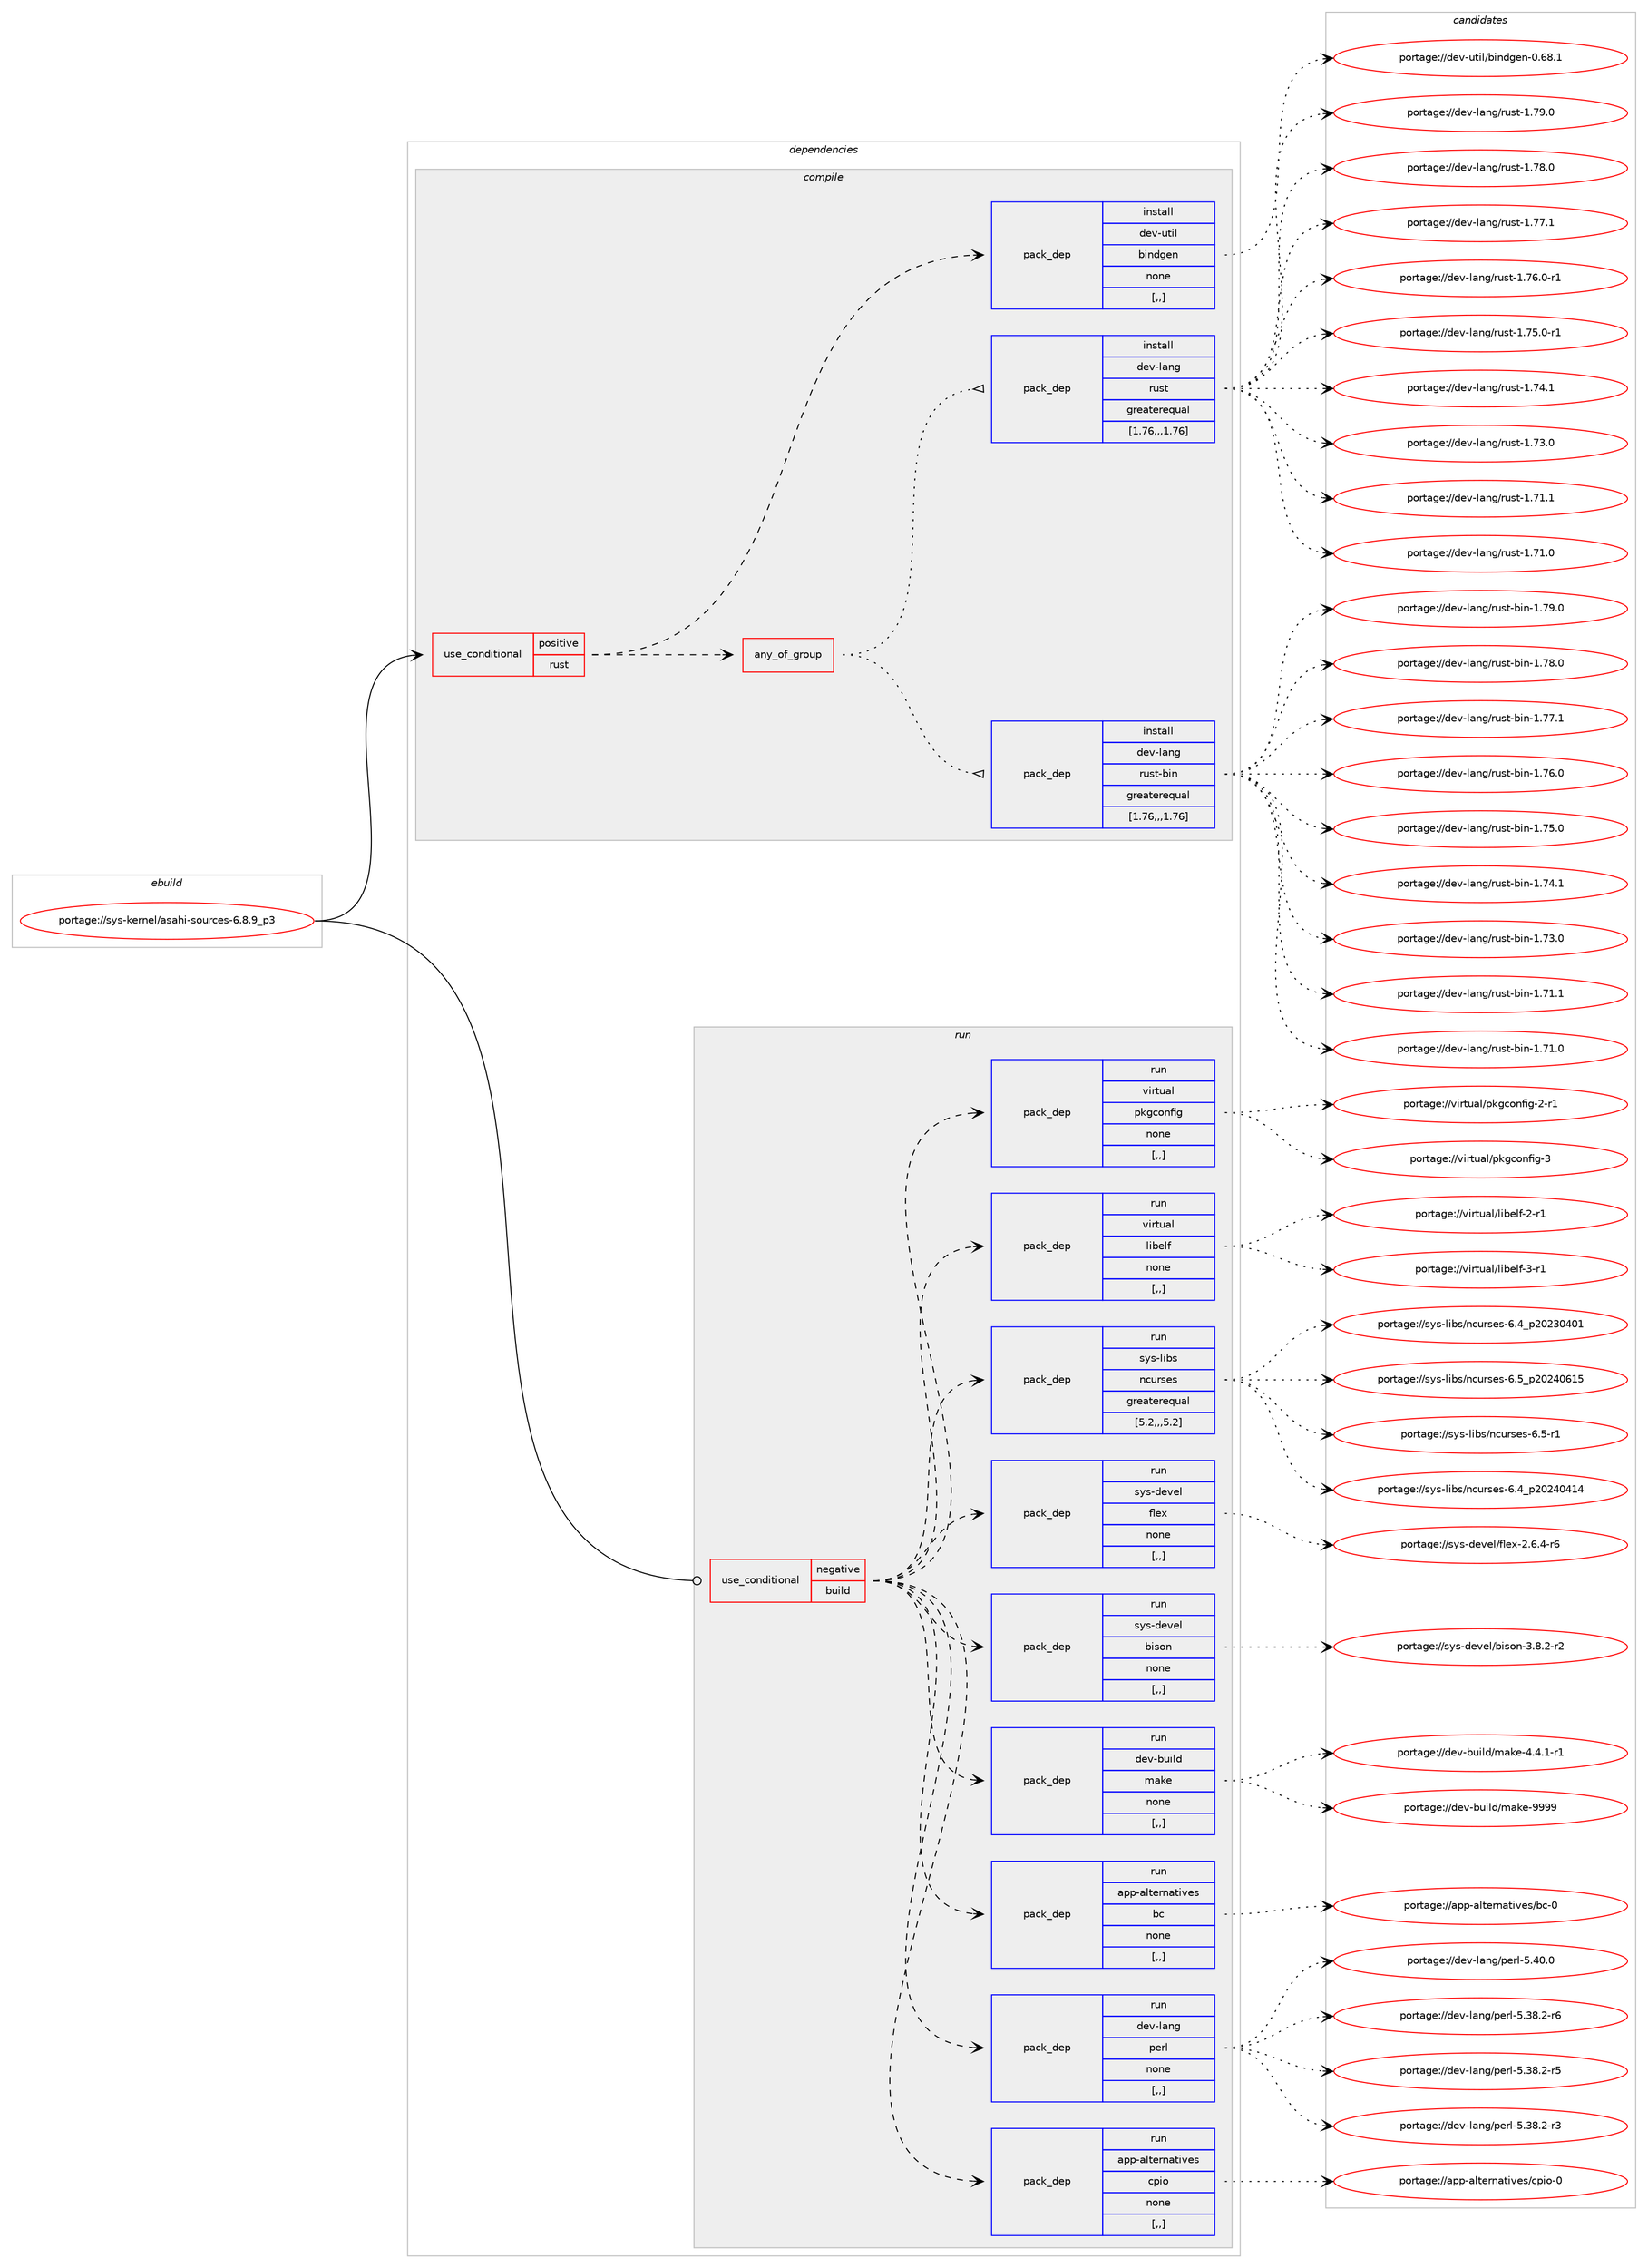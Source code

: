 digraph prolog {

# *************
# Graph options
# *************

newrank=true;
concentrate=true;
compound=true;
graph [rankdir=LR,fontname=Helvetica,fontsize=10,ranksep=1.5];#, ranksep=2.5, nodesep=0.2];
edge  [arrowhead=vee];
node  [fontname=Helvetica,fontsize=10];

# **********
# The ebuild
# **********

subgraph cluster_leftcol {
color=gray;
rank=same;
label=<<i>ebuild</i>>;
id [label="portage://sys-kernel/asahi-sources-6.8.9_p3", color=red, width=4, href="../sys-kernel/asahi-sources-6.8.9_p3.svg"];
}

# ****************
# The dependencies
# ****************

subgraph cluster_midcol {
color=gray;
label=<<i>dependencies</i>>;
subgraph cluster_compile {
fillcolor="#eeeeee";
style=filled;
label=<<i>compile</i>>;
subgraph cond116319 {
dependency435824 [label=<<TABLE BORDER="0" CELLBORDER="1" CELLSPACING="0" CELLPADDING="4"><TR><TD ROWSPAN="3" CELLPADDING="10">use_conditional</TD></TR><TR><TD>positive</TD></TR><TR><TD>rust</TD></TR></TABLE>>, shape=none, color=red];
subgraph any2749 {
dependency435825 [label=<<TABLE BORDER="0" CELLBORDER="1" CELLSPACING="0" CELLPADDING="4"><TR><TD CELLPADDING="10">any_of_group</TD></TR></TABLE>>, shape=none, color=red];subgraph pack316529 {
dependency435826 [label=<<TABLE BORDER="0" CELLBORDER="1" CELLSPACING="0" CELLPADDING="4" WIDTH="220"><TR><TD ROWSPAN="6" CELLPADDING="30">pack_dep</TD></TR><TR><TD WIDTH="110">install</TD></TR><TR><TD>dev-lang</TD></TR><TR><TD>rust-bin</TD></TR><TR><TD>greaterequal</TD></TR><TR><TD>[1.76,,,1.76]</TD></TR></TABLE>>, shape=none, color=blue];
}
dependency435825:e -> dependency435826:w [weight=20,style="dotted",arrowhead="oinv"];
subgraph pack316530 {
dependency435827 [label=<<TABLE BORDER="0" CELLBORDER="1" CELLSPACING="0" CELLPADDING="4" WIDTH="220"><TR><TD ROWSPAN="6" CELLPADDING="30">pack_dep</TD></TR><TR><TD WIDTH="110">install</TD></TR><TR><TD>dev-lang</TD></TR><TR><TD>rust</TD></TR><TR><TD>greaterequal</TD></TR><TR><TD>[1.76,,,1.76]</TD></TR></TABLE>>, shape=none, color=blue];
}
dependency435825:e -> dependency435827:w [weight=20,style="dotted",arrowhead="oinv"];
}
dependency435824:e -> dependency435825:w [weight=20,style="dashed",arrowhead="vee"];
subgraph pack316531 {
dependency435828 [label=<<TABLE BORDER="0" CELLBORDER="1" CELLSPACING="0" CELLPADDING="4" WIDTH="220"><TR><TD ROWSPAN="6" CELLPADDING="30">pack_dep</TD></TR><TR><TD WIDTH="110">install</TD></TR><TR><TD>dev-util</TD></TR><TR><TD>bindgen</TD></TR><TR><TD>none</TD></TR><TR><TD>[,,]</TD></TR></TABLE>>, shape=none, color=blue];
}
dependency435824:e -> dependency435828:w [weight=20,style="dashed",arrowhead="vee"];
}
id:e -> dependency435824:w [weight=20,style="solid",arrowhead="vee"];
}
subgraph cluster_compileandrun {
fillcolor="#eeeeee";
style=filled;
label=<<i>compile and run</i>>;
}
subgraph cluster_run {
fillcolor="#eeeeee";
style=filled;
label=<<i>run</i>>;
subgraph cond116320 {
dependency435829 [label=<<TABLE BORDER="0" CELLBORDER="1" CELLSPACING="0" CELLPADDING="4"><TR><TD ROWSPAN="3" CELLPADDING="10">use_conditional</TD></TR><TR><TD>negative</TD></TR><TR><TD>build</TD></TR></TABLE>>, shape=none, color=red];
subgraph pack316532 {
dependency435830 [label=<<TABLE BORDER="0" CELLBORDER="1" CELLSPACING="0" CELLPADDING="4" WIDTH="220"><TR><TD ROWSPAN="6" CELLPADDING="30">pack_dep</TD></TR><TR><TD WIDTH="110">run</TD></TR><TR><TD>app-alternatives</TD></TR><TR><TD>cpio</TD></TR><TR><TD>none</TD></TR><TR><TD>[,,]</TD></TR></TABLE>>, shape=none, color=blue];
}
dependency435829:e -> dependency435830:w [weight=20,style="dashed",arrowhead="vee"];
subgraph pack316533 {
dependency435831 [label=<<TABLE BORDER="0" CELLBORDER="1" CELLSPACING="0" CELLPADDING="4" WIDTH="220"><TR><TD ROWSPAN="6" CELLPADDING="30">pack_dep</TD></TR><TR><TD WIDTH="110">run</TD></TR><TR><TD>dev-lang</TD></TR><TR><TD>perl</TD></TR><TR><TD>none</TD></TR><TR><TD>[,,]</TD></TR></TABLE>>, shape=none, color=blue];
}
dependency435829:e -> dependency435831:w [weight=20,style="dashed",arrowhead="vee"];
subgraph pack316534 {
dependency435832 [label=<<TABLE BORDER="0" CELLBORDER="1" CELLSPACING="0" CELLPADDING="4" WIDTH="220"><TR><TD ROWSPAN="6" CELLPADDING="30">pack_dep</TD></TR><TR><TD WIDTH="110">run</TD></TR><TR><TD>app-alternatives</TD></TR><TR><TD>bc</TD></TR><TR><TD>none</TD></TR><TR><TD>[,,]</TD></TR></TABLE>>, shape=none, color=blue];
}
dependency435829:e -> dependency435832:w [weight=20,style="dashed",arrowhead="vee"];
subgraph pack316535 {
dependency435833 [label=<<TABLE BORDER="0" CELLBORDER="1" CELLSPACING="0" CELLPADDING="4" WIDTH="220"><TR><TD ROWSPAN="6" CELLPADDING="30">pack_dep</TD></TR><TR><TD WIDTH="110">run</TD></TR><TR><TD>dev-build</TD></TR><TR><TD>make</TD></TR><TR><TD>none</TD></TR><TR><TD>[,,]</TD></TR></TABLE>>, shape=none, color=blue];
}
dependency435829:e -> dependency435833:w [weight=20,style="dashed",arrowhead="vee"];
subgraph pack316536 {
dependency435834 [label=<<TABLE BORDER="0" CELLBORDER="1" CELLSPACING="0" CELLPADDING="4" WIDTH="220"><TR><TD ROWSPAN="6" CELLPADDING="30">pack_dep</TD></TR><TR><TD WIDTH="110">run</TD></TR><TR><TD>sys-devel</TD></TR><TR><TD>bison</TD></TR><TR><TD>none</TD></TR><TR><TD>[,,]</TD></TR></TABLE>>, shape=none, color=blue];
}
dependency435829:e -> dependency435834:w [weight=20,style="dashed",arrowhead="vee"];
subgraph pack316537 {
dependency435835 [label=<<TABLE BORDER="0" CELLBORDER="1" CELLSPACING="0" CELLPADDING="4" WIDTH="220"><TR><TD ROWSPAN="6" CELLPADDING="30">pack_dep</TD></TR><TR><TD WIDTH="110">run</TD></TR><TR><TD>sys-devel</TD></TR><TR><TD>flex</TD></TR><TR><TD>none</TD></TR><TR><TD>[,,]</TD></TR></TABLE>>, shape=none, color=blue];
}
dependency435829:e -> dependency435835:w [weight=20,style="dashed",arrowhead="vee"];
subgraph pack316538 {
dependency435836 [label=<<TABLE BORDER="0" CELLBORDER="1" CELLSPACING="0" CELLPADDING="4" WIDTH="220"><TR><TD ROWSPAN="6" CELLPADDING="30">pack_dep</TD></TR><TR><TD WIDTH="110">run</TD></TR><TR><TD>sys-libs</TD></TR><TR><TD>ncurses</TD></TR><TR><TD>greaterequal</TD></TR><TR><TD>[5.2,,,5.2]</TD></TR></TABLE>>, shape=none, color=blue];
}
dependency435829:e -> dependency435836:w [weight=20,style="dashed",arrowhead="vee"];
subgraph pack316539 {
dependency435837 [label=<<TABLE BORDER="0" CELLBORDER="1" CELLSPACING="0" CELLPADDING="4" WIDTH="220"><TR><TD ROWSPAN="6" CELLPADDING="30">pack_dep</TD></TR><TR><TD WIDTH="110">run</TD></TR><TR><TD>virtual</TD></TR><TR><TD>libelf</TD></TR><TR><TD>none</TD></TR><TR><TD>[,,]</TD></TR></TABLE>>, shape=none, color=blue];
}
dependency435829:e -> dependency435837:w [weight=20,style="dashed",arrowhead="vee"];
subgraph pack316540 {
dependency435838 [label=<<TABLE BORDER="0" CELLBORDER="1" CELLSPACING="0" CELLPADDING="4" WIDTH="220"><TR><TD ROWSPAN="6" CELLPADDING="30">pack_dep</TD></TR><TR><TD WIDTH="110">run</TD></TR><TR><TD>virtual</TD></TR><TR><TD>pkgconfig</TD></TR><TR><TD>none</TD></TR><TR><TD>[,,]</TD></TR></TABLE>>, shape=none, color=blue];
}
dependency435829:e -> dependency435838:w [weight=20,style="dashed",arrowhead="vee"];
}
id:e -> dependency435829:w [weight=20,style="solid",arrowhead="odot"];
}
}

# **************
# The candidates
# **************

subgraph cluster_choices {
rank=same;
color=gray;
label=<<i>candidates</i>>;

subgraph choice316529 {
color=black;
nodesep=1;
choice100101118451089711010347114117115116459810511045494655574648 [label="portage://dev-lang/rust-bin-1.79.0", color=red, width=4,href="../dev-lang/rust-bin-1.79.0.svg"];
choice100101118451089711010347114117115116459810511045494655564648 [label="portage://dev-lang/rust-bin-1.78.0", color=red, width=4,href="../dev-lang/rust-bin-1.78.0.svg"];
choice100101118451089711010347114117115116459810511045494655554649 [label="portage://dev-lang/rust-bin-1.77.1", color=red, width=4,href="../dev-lang/rust-bin-1.77.1.svg"];
choice100101118451089711010347114117115116459810511045494655544648 [label="portage://dev-lang/rust-bin-1.76.0", color=red, width=4,href="../dev-lang/rust-bin-1.76.0.svg"];
choice100101118451089711010347114117115116459810511045494655534648 [label="portage://dev-lang/rust-bin-1.75.0", color=red, width=4,href="../dev-lang/rust-bin-1.75.0.svg"];
choice100101118451089711010347114117115116459810511045494655524649 [label="portage://dev-lang/rust-bin-1.74.1", color=red, width=4,href="../dev-lang/rust-bin-1.74.1.svg"];
choice100101118451089711010347114117115116459810511045494655514648 [label="portage://dev-lang/rust-bin-1.73.0", color=red, width=4,href="../dev-lang/rust-bin-1.73.0.svg"];
choice100101118451089711010347114117115116459810511045494655494649 [label="portage://dev-lang/rust-bin-1.71.1", color=red, width=4,href="../dev-lang/rust-bin-1.71.1.svg"];
choice100101118451089711010347114117115116459810511045494655494648 [label="portage://dev-lang/rust-bin-1.71.0", color=red, width=4,href="../dev-lang/rust-bin-1.71.0.svg"];
dependency435826:e -> choice100101118451089711010347114117115116459810511045494655574648:w [style=dotted,weight="100"];
dependency435826:e -> choice100101118451089711010347114117115116459810511045494655564648:w [style=dotted,weight="100"];
dependency435826:e -> choice100101118451089711010347114117115116459810511045494655554649:w [style=dotted,weight="100"];
dependency435826:e -> choice100101118451089711010347114117115116459810511045494655544648:w [style=dotted,weight="100"];
dependency435826:e -> choice100101118451089711010347114117115116459810511045494655534648:w [style=dotted,weight="100"];
dependency435826:e -> choice100101118451089711010347114117115116459810511045494655524649:w [style=dotted,weight="100"];
dependency435826:e -> choice100101118451089711010347114117115116459810511045494655514648:w [style=dotted,weight="100"];
dependency435826:e -> choice100101118451089711010347114117115116459810511045494655494649:w [style=dotted,weight="100"];
dependency435826:e -> choice100101118451089711010347114117115116459810511045494655494648:w [style=dotted,weight="100"];
}
subgraph choice316530 {
color=black;
nodesep=1;
choice10010111845108971101034711411711511645494655574648 [label="portage://dev-lang/rust-1.79.0", color=red, width=4,href="../dev-lang/rust-1.79.0.svg"];
choice10010111845108971101034711411711511645494655564648 [label="portage://dev-lang/rust-1.78.0", color=red, width=4,href="../dev-lang/rust-1.78.0.svg"];
choice10010111845108971101034711411711511645494655554649 [label="portage://dev-lang/rust-1.77.1", color=red, width=4,href="../dev-lang/rust-1.77.1.svg"];
choice100101118451089711010347114117115116454946555446484511449 [label="portage://dev-lang/rust-1.76.0-r1", color=red, width=4,href="../dev-lang/rust-1.76.0-r1.svg"];
choice100101118451089711010347114117115116454946555346484511449 [label="portage://dev-lang/rust-1.75.0-r1", color=red, width=4,href="../dev-lang/rust-1.75.0-r1.svg"];
choice10010111845108971101034711411711511645494655524649 [label="portage://dev-lang/rust-1.74.1", color=red, width=4,href="../dev-lang/rust-1.74.1.svg"];
choice10010111845108971101034711411711511645494655514648 [label="portage://dev-lang/rust-1.73.0", color=red, width=4,href="../dev-lang/rust-1.73.0.svg"];
choice10010111845108971101034711411711511645494655494649 [label="portage://dev-lang/rust-1.71.1", color=red, width=4,href="../dev-lang/rust-1.71.1.svg"];
choice10010111845108971101034711411711511645494655494648 [label="portage://dev-lang/rust-1.71.0", color=red, width=4,href="../dev-lang/rust-1.71.0.svg"];
dependency435827:e -> choice10010111845108971101034711411711511645494655574648:w [style=dotted,weight="100"];
dependency435827:e -> choice10010111845108971101034711411711511645494655564648:w [style=dotted,weight="100"];
dependency435827:e -> choice10010111845108971101034711411711511645494655554649:w [style=dotted,weight="100"];
dependency435827:e -> choice100101118451089711010347114117115116454946555446484511449:w [style=dotted,weight="100"];
dependency435827:e -> choice100101118451089711010347114117115116454946555346484511449:w [style=dotted,weight="100"];
dependency435827:e -> choice10010111845108971101034711411711511645494655524649:w [style=dotted,weight="100"];
dependency435827:e -> choice10010111845108971101034711411711511645494655514648:w [style=dotted,weight="100"];
dependency435827:e -> choice10010111845108971101034711411711511645494655494649:w [style=dotted,weight="100"];
dependency435827:e -> choice10010111845108971101034711411711511645494655494648:w [style=dotted,weight="100"];
}
subgraph choice316531 {
color=black;
nodesep=1;
choice10010111845117116105108479810511010010310111045484654564649 [label="portage://dev-util/bindgen-0.68.1", color=red, width=4,href="../dev-util/bindgen-0.68.1.svg"];
dependency435828:e -> choice10010111845117116105108479810511010010310111045484654564649:w [style=dotted,weight="100"];
}
subgraph choice316532 {
color=black;
nodesep=1;
choice9711211245971081161011141109711610511810111547991121051114548 [label="portage://app-alternatives/cpio-0", color=red, width=4,href="../app-alternatives/cpio-0.svg"];
dependency435830:e -> choice9711211245971081161011141109711610511810111547991121051114548:w [style=dotted,weight="100"];
}
subgraph choice316533 {
color=black;
nodesep=1;
choice10010111845108971101034711210111410845534652484648 [label="portage://dev-lang/perl-5.40.0", color=red, width=4,href="../dev-lang/perl-5.40.0.svg"];
choice100101118451089711010347112101114108455346515646504511454 [label="portage://dev-lang/perl-5.38.2-r6", color=red, width=4,href="../dev-lang/perl-5.38.2-r6.svg"];
choice100101118451089711010347112101114108455346515646504511453 [label="portage://dev-lang/perl-5.38.2-r5", color=red, width=4,href="../dev-lang/perl-5.38.2-r5.svg"];
choice100101118451089711010347112101114108455346515646504511451 [label="portage://dev-lang/perl-5.38.2-r3", color=red, width=4,href="../dev-lang/perl-5.38.2-r3.svg"];
dependency435831:e -> choice10010111845108971101034711210111410845534652484648:w [style=dotted,weight="100"];
dependency435831:e -> choice100101118451089711010347112101114108455346515646504511454:w [style=dotted,weight="100"];
dependency435831:e -> choice100101118451089711010347112101114108455346515646504511453:w [style=dotted,weight="100"];
dependency435831:e -> choice100101118451089711010347112101114108455346515646504511451:w [style=dotted,weight="100"];
}
subgraph choice316534 {
color=black;
nodesep=1;
choice971121124597108116101114110971161051181011154798994548 [label="portage://app-alternatives/bc-0", color=red, width=4,href="../app-alternatives/bc-0.svg"];
dependency435832:e -> choice971121124597108116101114110971161051181011154798994548:w [style=dotted,weight="100"];
}
subgraph choice316535 {
color=black;
nodesep=1;
choice100101118459811710510810047109971071014557575757 [label="portage://dev-build/make-9999", color=red, width=4,href="../dev-build/make-9999.svg"];
choice100101118459811710510810047109971071014552465246494511449 [label="portage://dev-build/make-4.4.1-r1", color=red, width=4,href="../dev-build/make-4.4.1-r1.svg"];
dependency435833:e -> choice100101118459811710510810047109971071014557575757:w [style=dotted,weight="100"];
dependency435833:e -> choice100101118459811710510810047109971071014552465246494511449:w [style=dotted,weight="100"];
}
subgraph choice316536 {
color=black;
nodesep=1;
choice1151211154510010111810110847981051151111104551465646504511450 [label="portage://sys-devel/bison-3.8.2-r2", color=red, width=4,href="../sys-devel/bison-3.8.2-r2.svg"];
dependency435834:e -> choice1151211154510010111810110847981051151111104551465646504511450:w [style=dotted,weight="100"];
}
subgraph choice316537 {
color=black;
nodesep=1;
choice11512111545100101118101108471021081011204550465446524511454 [label="portage://sys-devel/flex-2.6.4-r6", color=red, width=4,href="../sys-devel/flex-2.6.4-r6.svg"];
dependency435835:e -> choice11512111545100101118101108471021081011204550465446524511454:w [style=dotted,weight="100"];
}
subgraph choice316538 {
color=black;
nodesep=1;
choice1151211154510810598115471109911711411510111545544653951125048505248544953 [label="portage://sys-libs/ncurses-6.5_p20240615", color=red, width=4,href="../sys-libs/ncurses-6.5_p20240615.svg"];
choice11512111545108105981154711099117114115101115455446534511449 [label="portage://sys-libs/ncurses-6.5-r1", color=red, width=4,href="../sys-libs/ncurses-6.5-r1.svg"];
choice1151211154510810598115471109911711411510111545544652951125048505248524952 [label="portage://sys-libs/ncurses-6.4_p20240414", color=red, width=4,href="../sys-libs/ncurses-6.4_p20240414.svg"];
choice1151211154510810598115471109911711411510111545544652951125048505148524849 [label="portage://sys-libs/ncurses-6.4_p20230401", color=red, width=4,href="../sys-libs/ncurses-6.4_p20230401.svg"];
dependency435836:e -> choice1151211154510810598115471109911711411510111545544653951125048505248544953:w [style=dotted,weight="100"];
dependency435836:e -> choice11512111545108105981154711099117114115101115455446534511449:w [style=dotted,weight="100"];
dependency435836:e -> choice1151211154510810598115471109911711411510111545544652951125048505248524952:w [style=dotted,weight="100"];
dependency435836:e -> choice1151211154510810598115471109911711411510111545544652951125048505148524849:w [style=dotted,weight="100"];
}
subgraph choice316539 {
color=black;
nodesep=1;
choice11810511411611797108471081059810110810245514511449 [label="portage://virtual/libelf-3-r1", color=red, width=4,href="../virtual/libelf-3-r1.svg"];
choice11810511411611797108471081059810110810245504511449 [label="portage://virtual/libelf-2-r1", color=red, width=4,href="../virtual/libelf-2-r1.svg"];
dependency435837:e -> choice11810511411611797108471081059810110810245514511449:w [style=dotted,weight="100"];
dependency435837:e -> choice11810511411611797108471081059810110810245504511449:w [style=dotted,weight="100"];
}
subgraph choice316540 {
color=black;
nodesep=1;
choice1181051141161179710847112107103991111101021051034551 [label="portage://virtual/pkgconfig-3", color=red, width=4,href="../virtual/pkgconfig-3.svg"];
choice11810511411611797108471121071039911111010210510345504511449 [label="portage://virtual/pkgconfig-2-r1", color=red, width=4,href="../virtual/pkgconfig-2-r1.svg"];
dependency435838:e -> choice1181051141161179710847112107103991111101021051034551:w [style=dotted,weight="100"];
dependency435838:e -> choice11810511411611797108471121071039911111010210510345504511449:w [style=dotted,weight="100"];
}
}

}

